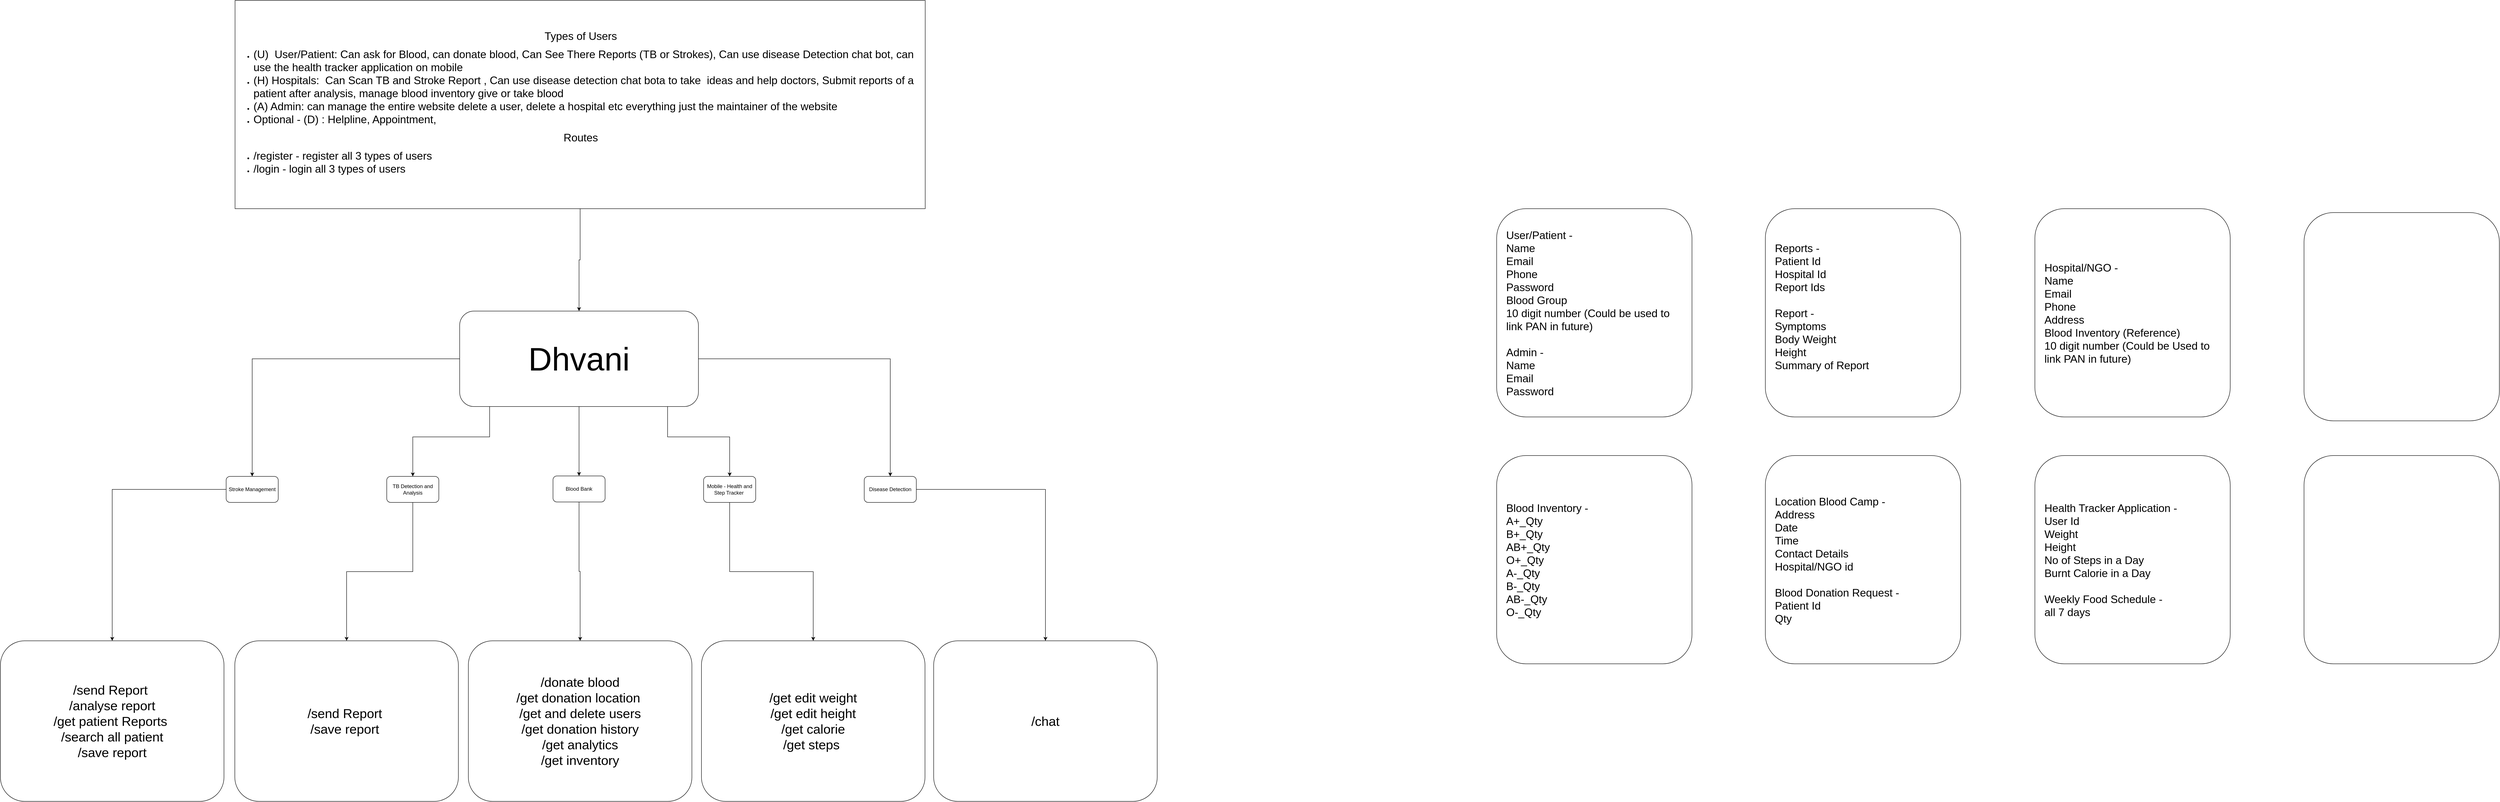 <mxfile version="26.2.14">
  <diagram name="Page-1" id="igVRPugG5Wv7NKmF727j">
    <mxGraphModel dx="4065" dy="2493" grid="1" gridSize="10" guides="1" tooltips="1" connect="1" arrows="1" fold="1" page="1" pageScale="1" pageWidth="850" pageHeight="1100" math="0" shadow="0">
      <root>
        <mxCell id="0" />
        <mxCell id="1" parent="0" />
        <mxCell id="WMlHvNs0hS5G-Wxw-1Gu-2" value="" style="edgeStyle=orthogonalEdgeStyle;rounded=0;orthogonalLoop=1;jettySize=auto;html=1;" parent="1" source="WMlHvNs0hS5G-Wxw-1Gu-6" target="WMlHvNs0hS5G-Wxw-1Gu-10" edge="1">
          <mxGeometry relative="1" as="geometry" />
        </mxCell>
        <mxCell id="WMlHvNs0hS5G-Wxw-1Gu-3" value="" style="edgeStyle=orthogonalEdgeStyle;rounded=0;orthogonalLoop=1;jettySize=auto;html=1;" parent="1" source="WMlHvNs0hS5G-Wxw-1Gu-6" target="WMlHvNs0hS5G-Wxw-1Gu-12" edge="1">
          <mxGeometry relative="1" as="geometry" />
        </mxCell>
        <mxCell id="WMlHvNs0hS5G-Wxw-1Gu-4" style="edgeStyle=orthogonalEdgeStyle;rounded=0;orthogonalLoop=1;jettySize=auto;html=1;" parent="1" source="WMlHvNs0hS5G-Wxw-1Gu-6" target="WMlHvNs0hS5G-Wxw-1Gu-14" edge="1">
          <mxGeometry relative="1" as="geometry">
            <mxPoint x="-467" y="80" as="targetPoint" />
            <Array as="points">
              <mxPoint x="-460" />
              <mxPoint x="-637" />
            </Array>
          </mxGeometry>
        </mxCell>
        <mxCell id="WMlHvNs0hS5G-Wxw-1Gu-5" style="edgeStyle=orthogonalEdgeStyle;rounded=0;orthogonalLoop=1;jettySize=auto;html=1;" parent="1" source="WMlHvNs0hS5G-Wxw-1Gu-6" target="WMlHvNs0hS5G-Wxw-1Gu-16" edge="1">
          <mxGeometry relative="1" as="geometry">
            <Array as="points">
              <mxPoint x="-50" />
              <mxPoint x="93" />
            </Array>
          </mxGeometry>
        </mxCell>
        <mxCell id="W3XtG6caccXuPEyk9hnB-5" style="edgeStyle=orthogonalEdgeStyle;rounded=0;orthogonalLoop=1;jettySize=auto;html=1;" edge="1" parent="1" source="WMlHvNs0hS5G-Wxw-1Gu-6" target="WMlHvNs0hS5G-Wxw-1Gu-8">
          <mxGeometry relative="1" as="geometry" />
        </mxCell>
        <mxCell id="WMlHvNs0hS5G-Wxw-1Gu-6" value="&lt;font style=&quot;font-size: 75px;&quot;&gt;Dhvani&lt;/font&gt;" style="rounded=1;whiteSpace=wrap;html=1;" parent="1" vertex="1">
          <mxGeometry x="-529" y="-290" width="550" height="220" as="geometry" />
        </mxCell>
        <mxCell id="WMlHvNs0hS5G-Wxw-1Gu-7" style="edgeStyle=orthogonalEdgeStyle;rounded=0;orthogonalLoop=1;jettySize=auto;html=1;" parent="1" source="WMlHvNs0hS5G-Wxw-1Gu-8" target="WMlHvNs0hS5G-Wxw-1Gu-29" edge="1">
          <mxGeometry relative="1" as="geometry" />
        </mxCell>
        <mxCell id="WMlHvNs0hS5G-Wxw-1Gu-8" value="Blood Bank" style="whiteSpace=wrap;html=1;rounded=1;" parent="1" vertex="1">
          <mxGeometry x="-314" y="90" width="120" height="60" as="geometry" />
        </mxCell>
        <mxCell id="WMlHvNs0hS5G-Wxw-1Gu-9" style="edgeStyle=orthogonalEdgeStyle;rounded=0;orthogonalLoop=1;jettySize=auto;html=1;entryX=0.5;entryY=0;entryDx=0;entryDy=0;" parent="1" source="WMlHvNs0hS5G-Wxw-1Gu-10" target="WMlHvNs0hS5G-Wxw-1Gu-27" edge="1">
          <mxGeometry relative="1" as="geometry" />
        </mxCell>
        <mxCell id="WMlHvNs0hS5G-Wxw-1Gu-10" value="Stroke Management" style="rounded=1;whiteSpace=wrap;html=1;" parent="1" vertex="1">
          <mxGeometry x="-1067" y="91" width="120" height="60" as="geometry" />
        </mxCell>
        <mxCell id="WMlHvNs0hS5G-Wxw-1Gu-11" style="edgeStyle=orthogonalEdgeStyle;rounded=0;orthogonalLoop=1;jettySize=auto;html=1;exitX=1;exitY=0.5;exitDx=0;exitDy=0;entryX=0.5;entryY=0;entryDx=0;entryDy=0;" parent="1" source="WMlHvNs0hS5G-Wxw-1Gu-12" target="WMlHvNs0hS5G-Wxw-1Gu-31" edge="1">
          <mxGeometry relative="1" as="geometry" />
        </mxCell>
        <mxCell id="WMlHvNs0hS5G-Wxw-1Gu-12" value="Disease Detection" style="whiteSpace=wrap;html=1;rounded=1;" parent="1" vertex="1">
          <mxGeometry x="403" y="91" width="120" height="60" as="geometry" />
        </mxCell>
        <mxCell id="WMlHvNs0hS5G-Wxw-1Gu-13" value="" style="edgeStyle=orthogonalEdgeStyle;rounded=0;orthogonalLoop=1;jettySize=auto;html=1;" parent="1" source="WMlHvNs0hS5G-Wxw-1Gu-14" target="WMlHvNs0hS5G-Wxw-1Gu-28" edge="1">
          <mxGeometry relative="1" as="geometry" />
        </mxCell>
        <mxCell id="WMlHvNs0hS5G-Wxw-1Gu-14" value="TB Detection and Analysis" style="rounded=1;whiteSpace=wrap;html=1;" parent="1" vertex="1">
          <mxGeometry x="-697" y="91" width="120" height="60" as="geometry" />
        </mxCell>
        <mxCell id="WMlHvNs0hS5G-Wxw-1Gu-15" style="edgeStyle=orthogonalEdgeStyle;rounded=0;orthogonalLoop=1;jettySize=auto;html=1;" parent="1" source="WMlHvNs0hS5G-Wxw-1Gu-16" target="WMlHvNs0hS5G-Wxw-1Gu-30" edge="1">
          <mxGeometry relative="1" as="geometry" />
        </mxCell>
        <mxCell id="WMlHvNs0hS5G-Wxw-1Gu-16" value="Mobile - Health and Step Tracker&amp;nbsp;" style="rounded=1;whiteSpace=wrap;html=1;" parent="1" vertex="1">
          <mxGeometry x="33" y="91" width="120" height="60" as="geometry" />
        </mxCell>
        <mxCell id="WMlHvNs0hS5G-Wxw-1Gu-17" style="edgeStyle=orthogonalEdgeStyle;rounded=0;orthogonalLoop=1;jettySize=auto;html=1;" parent="1" source="WMlHvNs0hS5G-Wxw-1Gu-18" target="WMlHvNs0hS5G-Wxw-1Gu-6" edge="1">
          <mxGeometry relative="1" as="geometry" />
        </mxCell>
        <mxCell id="WMlHvNs0hS5G-Wxw-1Gu-18" value="&lt;div style=&quot;text-align: center;&quot;&gt;&lt;span style=&quot;font-size: 25px; background-color: transparent; color: light-dark(rgb(0, 0, 0), rgb(255, 255, 255));&quot;&gt;Types of Users&lt;/span&gt;&lt;/div&gt;&lt;div style=&quot;&quot;&gt;&lt;ul&gt;&lt;li&gt;&lt;font style=&quot;font-size: 25px;&quot;&gt;&lt;span style=&quot;background-color: transparent; color: light-dark(rgb(0, 0, 0), rgb(255, 255, 255));&quot;&gt;&lt;font style=&quot;&quot;&gt;(U)&amp;nbsp; User/Patient: Can ask for Blood, can donate blood, Can See There Reports (TB or Strokes), Can use disease Detection chat bot,&lt;/font&gt;&lt;/span&gt;&amp;nbsp;can use the health tracker application on mobile&lt;/font&gt;&lt;/li&gt;&lt;li&gt;&lt;span style=&quot;background-color: transparent; color: light-dark(rgb(0, 0, 0), rgb(255, 255, 255));&quot;&gt;&lt;font style=&quot;font-size: 25px;&quot;&gt;(H) Hospitals:&amp;nbsp; Can Scan TB and Stroke Report , Can use disease detection chat bota to take&amp;nbsp; ideas and help doctors, Submit reports of a patient after analysis, manage blood inventory give or take blood&amp;nbsp;&lt;/font&gt;&lt;/span&gt;&lt;/li&gt;&lt;li style=&quot;&quot;&gt;&lt;span style=&quot;background-color: transparent; color: light-dark(rgb(0, 0, 0), rgb(255, 255, 255));&quot;&gt;&lt;font style=&quot;font-size: 25px;&quot;&gt;(A) Admin: can manage the entire website delete a user, delete a hospital etc everything just the maintainer of the website&lt;/font&gt;&lt;/span&gt;&lt;/li&gt;&lt;li style=&quot;&quot;&gt;&lt;span style=&quot;background-color: transparent; color: light-dark(rgb(0, 0, 0), rgb(255, 255, 255));&quot;&gt;&lt;font style=&quot;font-size: 25px;&quot;&gt;Optional - (D) : Helpline, Appointment,&amp;nbsp;&lt;/font&gt;&lt;/span&gt;&lt;/li&gt;&lt;/ul&gt;&lt;div style=&quot;text-align: center;&quot;&gt;&lt;span style=&quot;font-size: 25px;&quot;&gt;Routes&lt;/span&gt;&lt;/div&gt;&lt;ul&gt;&lt;li&gt;&lt;span style=&quot;font-size: 25px;&quot;&gt;/register - register all 3 types of users&amp;nbsp;&lt;/span&gt;&lt;/li&gt;&lt;li&gt;&lt;span style=&quot;font-size: 25px;&quot;&gt;/login - login all 3 types of users&lt;/span&gt;&lt;/li&gt;&lt;/ul&gt;&lt;/div&gt;" style="rounded=0;whiteSpace=wrap;html=1;align=left;" parent="1" vertex="1">
          <mxGeometry x="-1046.5" y="-1006" width="1590" height="480" as="geometry" />
        </mxCell>
        <mxCell id="WMlHvNs0hS5G-Wxw-1Gu-19" value="User/Patient -&#xa;Name&#xa;Email&#xa;Phone&#xa;Password&#xa;Blood Group&#xa;10 digit number (Could be used to link PAN in future) &#xa;&#xa;Admin - &#xa;Name &#xa;Email&#xa;Password " style="rounded=1;whiteSpace=wrap;align=left;fontSize=25;flipV=1;flipH=1;spacingTop=10;spacing=12;spacingBottom=10;spacingLeft=10;spacingRight=10;" parent="1" vertex="1">
          <mxGeometry x="1860" y="-526" width="450" height="480" as="geometry" />
        </mxCell>
        <mxCell id="WMlHvNs0hS5G-Wxw-1Gu-20" value="Location Blood Camp -&#xa;Address &#xa;Date &#xa;Time &#xa;Contact Details&#xa;Hospital/NGO id&#xa;&#xa;Blood Donation Request -&#xa;Patient Id&#xa;Qty" style="rounded=1;whiteSpace=wrap;align=left;fontSize=25;flipV=1;flipH=1;spacingTop=10;spacing=12;spacingBottom=10;spacingLeft=10;spacingRight=10;" parent="1" vertex="1">
          <mxGeometry x="2479" y="43" width="450" height="480" as="geometry" />
        </mxCell>
        <mxCell id="WMlHvNs0hS5G-Wxw-1Gu-21" value="Hospital/NGO -&#xa;Name &#xa;Email &#xa;Phone &#xa;Address&#xa;Blood Inventory (Reference)&#xa;10 digit number (Could be Used to link PAN in future)" style="rounded=1;whiteSpace=wrap;align=left;fontSize=25;flipV=1;flipH=1;spacingTop=10;spacing=12;spacingBottom=10;spacingLeft=10;spacingRight=10;" parent="1" vertex="1">
          <mxGeometry x="3100" y="-526" width="450" height="480" as="geometry" />
        </mxCell>
        <mxCell id="WMlHvNs0hS5G-Wxw-1Gu-22" value="Reports -&#xa;Patient Id&#xa;Hospital Id &#xa;Report Ids&#xa;&#xa;Report - &#xa;Symptoms &#xa;Body Weight &#xa;Height &#xa;Summary of Report&#xa;" style="rounded=1;whiteSpace=wrap;align=left;fontSize=25;flipV=1;flipH=1;spacingTop=10;spacing=12;spacingBottom=10;spacingLeft=10;spacingRight=10;" parent="1" vertex="1">
          <mxGeometry x="2479" y="-526" width="450" height="480" as="geometry" />
        </mxCell>
        <mxCell id="WMlHvNs0hS5G-Wxw-1Gu-23" value="Blood Inventory -&#xa;A+_Qty&#xa;B+_Qty&#xa;AB+_Qty&#xa;O+_Qty&#xa;A-_Qty&#xa;B-_Qty&#xa;AB-_Qty&#xa;O-_Qty" style="rounded=1;whiteSpace=wrap;align=left;fontSize=25;flipV=1;flipH=1;spacingTop=10;spacing=12;spacingBottom=10;spacingLeft=10;spacingRight=10;" parent="1" vertex="1">
          <mxGeometry x="1860" y="43" width="450" height="480" as="geometry" />
        </mxCell>
        <mxCell id="WMlHvNs0hS5G-Wxw-1Gu-24" value="Health Tracker Application -&#xa;User Id &#xa;Weight &#xa;Height &#xa;No of Steps in a Day&#xa;Burnt Calorie in a Day &#xa;&#xa;Weekly Food Schedule -&#xa;all 7 days " style="rounded=1;whiteSpace=wrap;align=left;fontSize=25;flipV=1;flipH=1;spacingTop=10;spacing=12;spacingBottom=10;spacingLeft=10;spacingRight=10;" parent="1" vertex="1">
          <mxGeometry x="3100" y="43" width="450" height="480" as="geometry" />
        </mxCell>
        <mxCell id="WMlHvNs0hS5G-Wxw-1Gu-25" value="" style="rounded=1;whiteSpace=wrap;align=left;fontSize=25;flipV=1;flipH=1;spacingTop=10;spacing=12;spacingBottom=10;spacingLeft=10;spacingRight=10;" parent="1" vertex="1">
          <mxGeometry x="3720" y="-517" width="450" height="480" as="geometry" />
        </mxCell>
        <mxCell id="WMlHvNs0hS5G-Wxw-1Gu-26" value="" style="rounded=1;whiteSpace=wrap;align=left;fontSize=25;flipV=1;flipH=1;spacingTop=10;spacing=12;spacingBottom=10;spacingLeft=10;spacingRight=10;" parent="1" vertex="1">
          <mxGeometry x="3720" y="43" width="450" height="480" as="geometry" />
        </mxCell>
        <mxCell id="WMlHvNs0hS5G-Wxw-1Gu-27" value="/send Report&amp;nbsp;&lt;div&gt;&amp;nbsp;/analyse report&amp;nbsp;&lt;/div&gt;&lt;div&gt;/get patient Reports&amp;nbsp;&lt;/div&gt;&lt;div&gt;/search all patient&lt;/div&gt;&lt;div&gt;/save report&lt;/div&gt;" style="rounded=1;whiteSpace=wrap;html=1;fontSize=30;" parent="1" vertex="1">
          <mxGeometry x="-1587" y="470" width="515" height="370" as="geometry" />
        </mxCell>
        <mxCell id="WMlHvNs0hS5G-Wxw-1Gu-28" value="&lt;div&gt;&lt;span style=&quot;font-size: 30px;&quot;&gt;/send Report&amp;nbsp;&lt;/span&gt;&lt;/div&gt;&lt;div&gt;&lt;span style=&quot;font-size: 30px;&quot;&gt;/save report&amp;nbsp;&lt;/span&gt;&lt;/div&gt;" style="whiteSpace=wrap;html=1;rounded=1;" parent="1" vertex="1">
          <mxGeometry x="-1047" y="470" width="515" height="370" as="geometry" />
        </mxCell>
        <mxCell id="WMlHvNs0hS5G-Wxw-1Gu-29" value="&lt;div&gt;&lt;span style=&quot;font-size: 30px; background-color: transparent; color: light-dark(rgb(0, 0, 0), rgb(255, 255, 255));&quot;&gt;/donate blood&lt;/span&gt;&lt;/div&gt;&lt;div&gt;&lt;span style=&quot;font-size: 30px;&quot;&gt;/get donation location&amp;nbsp;&lt;/span&gt;&lt;/div&gt;&lt;div&gt;&lt;span style=&quot;font-size: 30px;&quot;&gt;/get and delete users&lt;/span&gt;&lt;/div&gt;&lt;div&gt;&lt;span style=&quot;font-size: 30px;&quot;&gt;/get donation history&lt;/span&gt;&lt;/div&gt;&lt;div&gt;&lt;span style=&quot;font-size: 30px;&quot;&gt;/get analytics&lt;/span&gt;&lt;/div&gt;&lt;div&gt;&lt;span style=&quot;font-size: 30px;&quot;&gt;/get inventory&lt;/span&gt;&lt;/div&gt;" style="whiteSpace=wrap;html=1;rounded=1;" parent="1" vertex="1">
          <mxGeometry x="-509" y="470" width="515" height="370" as="geometry" />
        </mxCell>
        <mxCell id="WMlHvNs0hS5G-Wxw-1Gu-30" value="&lt;span style=&quot;font-size: 30px;&quot;&gt;/get edit weight&lt;/span&gt;&lt;div&gt;&lt;span style=&quot;font-size: 30px;&quot;&gt;/get edit height&lt;/span&gt;&lt;/div&gt;&lt;div&gt;&lt;span style=&quot;font-size: 30px;&quot;&gt;/get calorie&lt;/span&gt;&lt;/div&gt;&lt;div&gt;&lt;span style=&quot;font-size: 30px;&quot;&gt;/get steps&amp;nbsp;&lt;/span&gt;&lt;/div&gt;" style="whiteSpace=wrap;html=1;rounded=1;" parent="1" vertex="1">
          <mxGeometry x="28" y="470" width="515" height="370" as="geometry" />
        </mxCell>
        <mxCell id="WMlHvNs0hS5G-Wxw-1Gu-31" value="&lt;div&gt;&lt;span style=&quot;font-size: 30px;&quot;&gt;/chat&lt;/span&gt;&lt;/div&gt;" style="whiteSpace=wrap;html=1;rounded=1;" parent="1" vertex="1">
          <mxGeometry x="563" y="470" width="515" height="370" as="geometry" />
        </mxCell>
      </root>
    </mxGraphModel>
  </diagram>
</mxfile>
